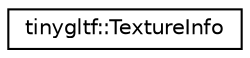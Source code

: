 digraph "Graphical Class Hierarchy"
{
  edge [fontname="Helvetica",fontsize="10",labelfontname="Helvetica",labelfontsize="10"];
  node [fontname="Helvetica",fontsize="10",shape=record];
  rankdir="LR";
  Node0 [label="tinygltf::TextureInfo",height=0.2,width=0.4,color="black", fillcolor="white", style="filled",URL="$structtinygltf_1_1TextureInfo.html"];
}
